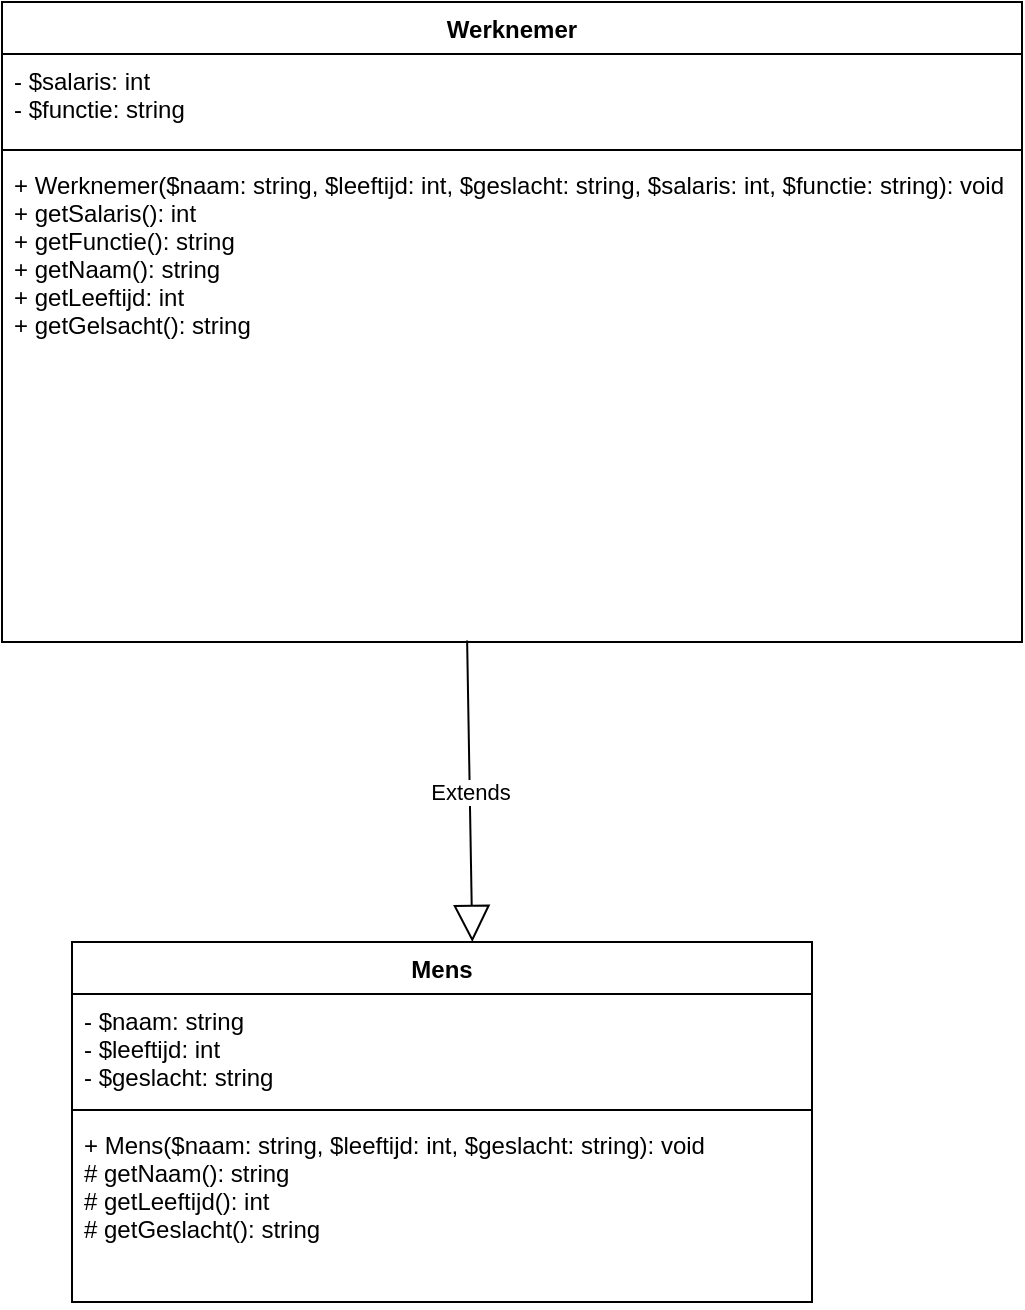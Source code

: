 <mxfile version="18.1.3"><diagram id="oyqVahltNtIQEm9AkPN-" name="Page-1"><mxGraphModel dx="737" dy="947" grid="1" gridSize="10" guides="1" tooltips="1" connect="1" arrows="1" fold="1" page="1" pageScale="1" pageWidth="850" pageHeight="1100" math="0" shadow="0"><root><mxCell id="0"/><mxCell id="1" parent="0"/><mxCell id="PGSF3T4EIUKX7r9QwCqA-1" value="Mens" style="swimlane;fontStyle=1;align=center;verticalAlign=top;childLayout=stackLayout;horizontal=1;startSize=26;horizontalStack=0;resizeParent=1;resizeParentMax=0;resizeLast=0;collapsible=1;marginBottom=0;" vertex="1" parent="1"><mxGeometry x="55" y="590" width="370" height="180" as="geometry"/></mxCell><mxCell id="PGSF3T4EIUKX7r9QwCqA-2" value="- $naam: string&#10;- $leeftijd: int&#10;- $geslacht: string" style="text;strokeColor=none;fillColor=none;align=left;verticalAlign=top;spacingLeft=4;spacingRight=4;overflow=hidden;rotatable=0;points=[[0,0.5],[1,0.5]];portConstraint=eastwest;" vertex="1" parent="PGSF3T4EIUKX7r9QwCqA-1"><mxGeometry y="26" width="370" height="54" as="geometry"/></mxCell><mxCell id="PGSF3T4EIUKX7r9QwCqA-3" value="" style="line;strokeWidth=1;fillColor=none;align=left;verticalAlign=middle;spacingTop=-1;spacingLeft=3;spacingRight=3;rotatable=0;labelPosition=right;points=[];portConstraint=eastwest;" vertex="1" parent="PGSF3T4EIUKX7r9QwCqA-1"><mxGeometry y="80" width="370" height="8" as="geometry"/></mxCell><mxCell id="PGSF3T4EIUKX7r9QwCqA-4" value="+ Mens($naam: string, $leeftijd: int, $geslacht: string): void&#10;# getNaam(): string&#10;# getLeeftijd(): int&#10;# getGeslacht(): string" style="text;strokeColor=none;fillColor=none;align=left;verticalAlign=top;spacingLeft=4;spacingRight=4;overflow=hidden;rotatable=0;points=[[0,0.5],[1,0.5]];portConstraint=eastwest;" vertex="1" parent="PGSF3T4EIUKX7r9QwCqA-1"><mxGeometry y="88" width="370" height="92" as="geometry"/></mxCell><mxCell id="PGSF3T4EIUKX7r9QwCqA-5" value="Werknemer" style="swimlane;fontStyle=1;align=center;verticalAlign=top;childLayout=stackLayout;horizontal=1;startSize=26;horizontalStack=0;resizeParent=1;resizeParentMax=0;resizeLast=0;collapsible=1;marginBottom=0;" vertex="1" parent="1"><mxGeometry x="20" y="120" width="510" height="320" as="geometry"/></mxCell><mxCell id="PGSF3T4EIUKX7r9QwCqA-6" value="- $salaris: int&#10;- $functie: string" style="text;strokeColor=none;fillColor=none;align=left;verticalAlign=top;spacingLeft=4;spacingRight=4;overflow=hidden;rotatable=0;points=[[0,0.5],[1,0.5]];portConstraint=eastwest;" vertex="1" parent="PGSF3T4EIUKX7r9QwCqA-5"><mxGeometry y="26" width="510" height="44" as="geometry"/></mxCell><mxCell id="PGSF3T4EIUKX7r9QwCqA-7" value="" style="line;strokeWidth=1;fillColor=none;align=left;verticalAlign=middle;spacingTop=-1;spacingLeft=3;spacingRight=3;rotatable=0;labelPosition=right;points=[];portConstraint=eastwest;" vertex="1" parent="PGSF3T4EIUKX7r9QwCqA-5"><mxGeometry y="70" width="510" height="8" as="geometry"/></mxCell><mxCell id="PGSF3T4EIUKX7r9QwCqA-8" value="+ Werknemer($naam: string, $leeftijd: int, $geslacht: string, $salaris: int, $functie: string): void&#10;+ getSalaris(): int&#10;+ getFunctie(): string&#10;+ getNaam(): string&#10;+ getLeeftijd: int&#10;+ getGelsacht(): string" style="text;strokeColor=none;fillColor=none;align=left;verticalAlign=top;spacingLeft=4;spacingRight=4;overflow=hidden;rotatable=0;points=[[0,0.5],[1,0.5]];portConstraint=eastwest;" vertex="1" parent="PGSF3T4EIUKX7r9QwCqA-5"><mxGeometry y="78" width="510" height="242" as="geometry"/></mxCell><mxCell id="PGSF3T4EIUKX7r9QwCqA-9" value="Extends" style="endArrow=block;endSize=16;endFill=0;html=1;rounded=0;exitX=0.456;exitY=0.997;exitDx=0;exitDy=0;exitPerimeter=0;entryX=0.541;entryY=0;entryDx=0;entryDy=0;entryPerimeter=0;" edge="1" parent="1" source="PGSF3T4EIUKX7r9QwCqA-8" target="PGSF3T4EIUKX7r9QwCqA-1"><mxGeometry width="160" relative="1" as="geometry"><mxPoint x="180" y="470" as="sourcePoint"/><mxPoint x="340" y="470" as="targetPoint"/></mxGeometry></mxCell></root></mxGraphModel></diagram></mxfile>